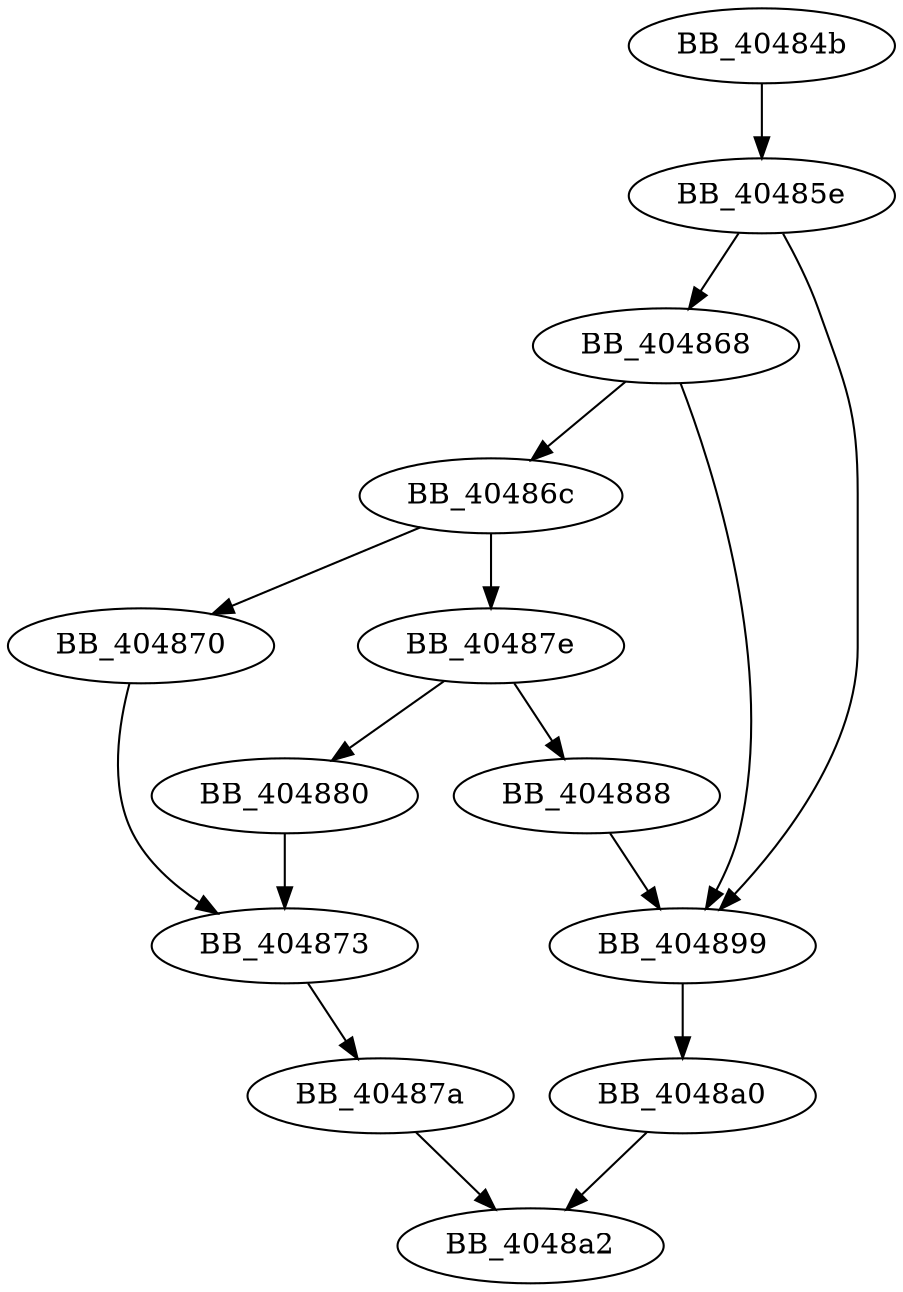 DiGraph sub_40484B{
BB_40484b->BB_40485e
BB_40485e->BB_404868
BB_40485e->BB_404899
BB_404868->BB_40486c
BB_404868->BB_404899
BB_40486c->BB_404870
BB_40486c->BB_40487e
BB_404870->BB_404873
BB_404873->BB_40487a
BB_40487a->BB_4048a2
BB_40487e->BB_404880
BB_40487e->BB_404888
BB_404880->BB_404873
BB_404888->BB_404899
BB_404899->BB_4048a0
BB_4048a0->BB_4048a2
}
